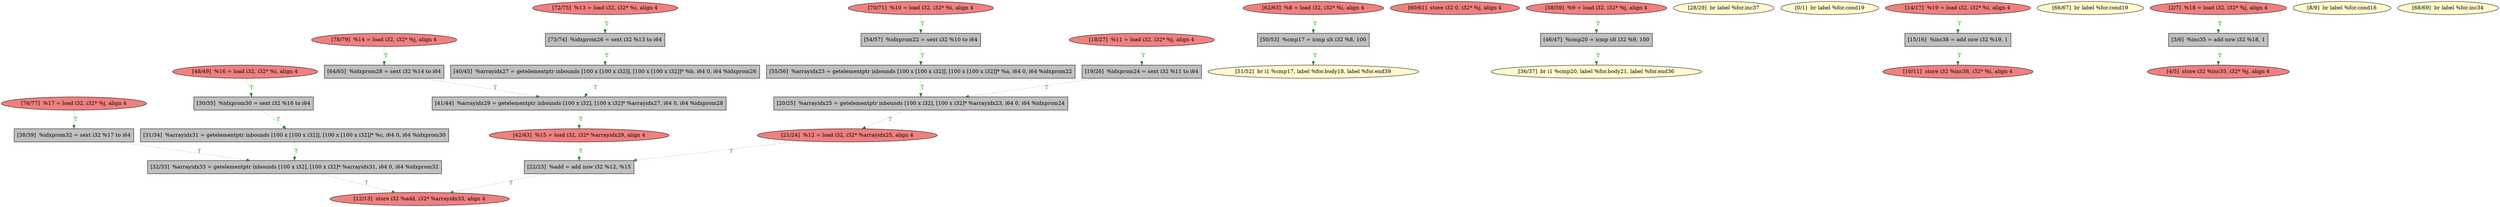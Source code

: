 
digraph G {


node1528 [fillcolor=grey,label="[22/23]  %add = add nsw i32 %12, %15",shape=rectangle,style=filled ]
node1526 [fillcolor=lightcoral,label="[78/79]  %14 = load i32, i32* %j, align 4",shape=ellipse,style=filled ]
node1505 [fillcolor=grey,label="[50/53]  %cmp17 = icmp slt i32 %8, 100",shape=rectangle,style=filled ]
node1514 [fillcolor=grey,label="[64/65]  %idxprom28 = sext i32 %14 to i64",shape=rectangle,style=filled ]
node1504 [fillcolor=lightcoral,label="[48/49]  %16 = load i32, i32* %i, align 4",shape=ellipse,style=filled ]
node1512 [fillcolor=lightcoral,label="[60/61]  store i32 0, i32* %j, align 4",shape=ellipse,style=filled ]
node1498 [fillcolor=grey,label="[30/35]  %idxprom30 = sext i32 %16 to i64",shape=rectangle,style=filled ]
node1500 [fillcolor=grey,label="[38/39]  %idxprom32 = sext i32 %17 to i64",shape=rectangle,style=filled ]
node1529 [fillcolor=grey,label="[31/34]  %arrayidx31 = getelementptr inbounds [100 x [100 x i32]], [100 x [100 x i32]]* %c, i64 0, i64 %idxprom30",shape=rectangle,style=filled ]
node1499 [fillcolor=lemonchiffon,label="[36/37]  br i1 %cmp20, label %for.body21, label %for.end36",shape=ellipse,style=filled ]
node1497 [fillcolor=lemonchiffon,label="[28/29]  br label %for.inc37",shape=ellipse,style=filled ]
node1527 [fillcolor=lightcoral,label="[42/43]  %15 = load i32, i32* %arrayidx29, align 4",shape=ellipse,style=filled ]
node1490 [fillcolor=lemonchiffon,label="[0/1]  br label %for.cond19",shape=ellipse,style=filled ]
node1513 [fillcolor=lightcoral,label="[62/63]  %8 = load i32, i32* %i, align 4",shape=ellipse,style=filled ]
node1502 [fillcolor=grey,label="[46/47]  %cmp20 = icmp slt i32 %9, 100",shape=rectangle,style=filled ]
node1501 [fillcolor=grey,label="[40/45]  %arrayidx27 = getelementptr inbounds [100 x [100 x i32]], [100 x [100 x i32]]* %b, i64 0, i64 %idxprom26",shape=rectangle,style=filled ]
node1516 [fillcolor=grey,label="[15/16]  %inc38 = add nsw i32 %19, 1",shape=rectangle,style=filled ]
node1494 [fillcolor=lightcoral,label="[12/13]  store i32 %add, i32* %arrayidx33, align 4",shape=ellipse,style=filled ]
node1520 [fillcolor=grey,label="[41/44]  %arrayidx29 = getelementptr inbounds [100 x i32], [100 x i32]* %arrayidx27, i64 0, i64 %idxprom28",shape=rectangle,style=filled ]
node1515 [fillcolor=lemonchiffon,label="[66/67]  br label %for.cond19",shape=ellipse,style=filled ]
node1503 [fillcolor=grey,label="[20/25]  %arrayidx25 = getelementptr inbounds [100 x i32], [100 x i32]* %arrayidx23, i64 0, i64 %idxprom24",shape=rectangle,style=filled ]
node1496 [fillcolor=lightcoral,label="[18/27]  %11 = load i32, i32* %j, align 4",shape=ellipse,style=filled ]
node1491 [fillcolor=lightcoral,label="[2/7]  %18 = load i32, i32* %j, align 4",shape=ellipse,style=filled ]
node1510 [fillcolor=grey,label="[3/6]  %inc35 = add nsw i32 %18, 1",shape=rectangle,style=filled ]
node1521 [fillcolor=lightcoral,label="[70/71]  %10 = load i32, i32* %i, align 4",shape=ellipse,style=filled ]
node1495 [fillcolor=lightcoral,label="[14/17]  %19 = load i32, i32* %i, align 4",shape=ellipse,style=filled ]
node1509 [fillcolor=grey,label="[55/56]  %arrayidx23 = getelementptr inbounds [100 x [100 x i32]], [100 x [100 x i32]]* %a, i64 0, i64 %idxprom22",shape=rectangle,style=filled ]
node1493 [fillcolor=lightcoral,label="[10/11]  store i32 %inc38, i32* %i, align 4",shape=ellipse,style=filled ]
node1507 [fillcolor=grey,label="[54/57]  %idxprom22 = sext i32 %10 to i64",shape=rectangle,style=filled ]
node1492 [fillcolor=lemonchiffon,label="[8/9]  br label %for.cond16",shape=ellipse,style=filled ]
node1517 [fillcolor=grey,label="[19/26]  %idxprom24 = sext i32 %11 to i64",shape=rectangle,style=filled ]
node1511 [fillcolor=grey,label="[32/33]  %arrayidx33 = getelementptr inbounds [100 x i32], [100 x i32]* %arrayidx31, i64 0, i64 %idxprom32",shape=rectangle,style=filled ]
node1519 [fillcolor=lemonchiffon,label="[51/52]  br i1 %cmp17, label %for.body18, label %for.end39",shape=ellipse,style=filled ]
node1518 [fillcolor=lemonchiffon,label="[68/69]  br label %for.inc34",shape=ellipse,style=filled ]
node1522 [fillcolor=lightcoral,label="[21/24]  %12 = load i32, i32* %arrayidx25, align 4",shape=ellipse,style=filled ]
node1523 [fillcolor=lightcoral,label="[72/75]  %13 = load i32, i32* %i, align 4",shape=ellipse,style=filled ]
node1506 [fillcolor=lightcoral,label="[4/5]  store i32 %inc35, i32* %j, align 4",shape=ellipse,style=filled ]
node1508 [fillcolor=lightcoral,label="[58/59]  %9 = load i32, i32* %j, align 4",shape=ellipse,style=filled ]
node1524 [fillcolor=grey,label="[73/74]  %idxprom26 = sext i32 %13 to i64",shape=rectangle,style=filled ]
node1525 [fillcolor=lightcoral,label="[76/77]  %17 = load i32, i32* %j, align 4",shape=ellipse,style=filled ]

node1511->node1494 [style=dotted,color=forestgreen,label="T",fontcolor=forestgreen ]
node1514->node1520 [style=dotted,color=forestgreen,label="T",fontcolor=forestgreen ]
node1510->node1506 [style=dotted,color=forestgreen,label="T",fontcolor=forestgreen ]
node1507->node1509 [style=dotted,color=forestgreen,label="T",fontcolor=forestgreen ]
node1521->node1507 [style=dotted,color=forestgreen,label="T",fontcolor=forestgreen ]
node1524->node1501 [style=dotted,color=forestgreen,label="T",fontcolor=forestgreen ]
node1504->node1498 [style=dotted,color=forestgreen,label="T",fontcolor=forestgreen ]
node1500->node1511 [style=dotted,color=forestgreen,label="T",fontcolor=forestgreen ]
node1495->node1516 [style=dotted,color=forestgreen,label="T",fontcolor=forestgreen ]
node1527->node1528 [style=dotted,color=forestgreen,label="T",fontcolor=forestgreen ]
node1517->node1503 [style=dotted,color=forestgreen,label="T",fontcolor=forestgreen ]
node1522->node1528 [style=dotted,color=forestgreen,label="T",fontcolor=forestgreen ]
node1523->node1524 [style=dotted,color=forestgreen,label="T",fontcolor=forestgreen ]
node1525->node1500 [style=dotted,color=forestgreen,label="T",fontcolor=forestgreen ]
node1526->node1514 [style=dotted,color=forestgreen,label="T",fontcolor=forestgreen ]
node1516->node1493 [style=dotted,color=forestgreen,label="T",fontcolor=forestgreen ]
node1508->node1502 [style=dotted,color=forestgreen,label="T",fontcolor=forestgreen ]
node1496->node1517 [style=dotted,color=forestgreen,label="T",fontcolor=forestgreen ]
node1501->node1520 [style=dotted,color=forestgreen,label="T",fontcolor=forestgreen ]
node1513->node1505 [style=dotted,color=forestgreen,label="T",fontcolor=forestgreen ]
node1509->node1503 [style=dotted,color=forestgreen,label="T",fontcolor=forestgreen ]
node1502->node1499 [style=dotted,color=forestgreen,label="T",fontcolor=forestgreen ]
node1520->node1527 [style=dotted,color=forestgreen,label="T",fontcolor=forestgreen ]
node1498->node1529 [style=dotted,color=forestgreen,label="T",fontcolor=forestgreen ]
node1529->node1511 [style=dotted,color=forestgreen,label="T",fontcolor=forestgreen ]
node1528->node1494 [style=dotted,color=forestgreen,label="T",fontcolor=forestgreen ]
node1503->node1522 [style=dotted,color=forestgreen,label="T",fontcolor=forestgreen ]
node1505->node1519 [style=dotted,color=forestgreen,label="T",fontcolor=forestgreen ]
node1491->node1510 [style=dotted,color=forestgreen,label="T",fontcolor=forestgreen ]


}
